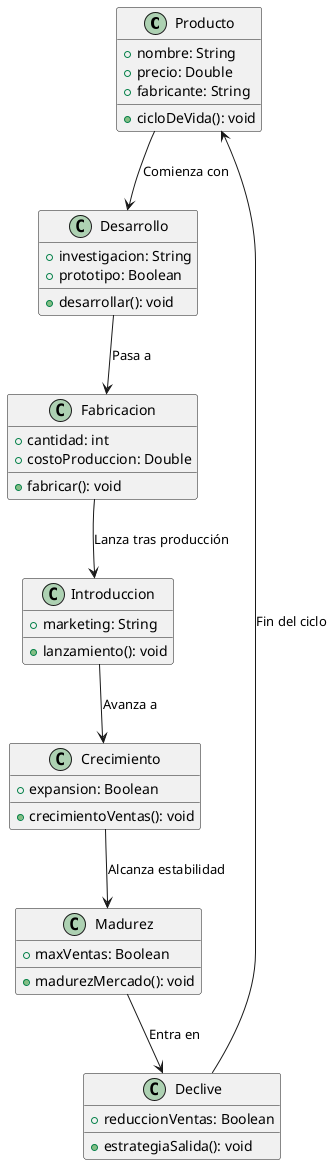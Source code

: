 @startuml
class Producto {
    +nombre: String
    +precio: Double
    +fabricante: String
    +cicloDeVida(): void
}

class Desarrollo {
    +investigacion: String
    +prototipo: Boolean
    +desarrollar(): void
}

class Fabricacion {
    +cantidad: int
    +costoProduccion: Double
    +fabricar(): void
}

class Introduccion {
    +marketing: String
    +lanzamiento(): void
}

class Crecimiento {
    +expansion: Boolean
    +crecimientoVentas(): void
}

class Madurez {
    +maxVentas: Boolean
    +madurezMercado(): void
}

class Declive {
    +reduccionVentas: Boolean
    +estrategiaSalida(): void
}

Producto --> Desarrollo : Comienza con
Desarrollo --> Fabricacion : Pasa a
Fabricacion --> Introduccion : Lanza tras producción
Introduccion --> Crecimiento : Avanza a
Crecimiento --> Madurez : Alcanza estabilidad
Madurez --> Declive : Entra en
Declive --> Producto : Fin del ciclo
@enduml
